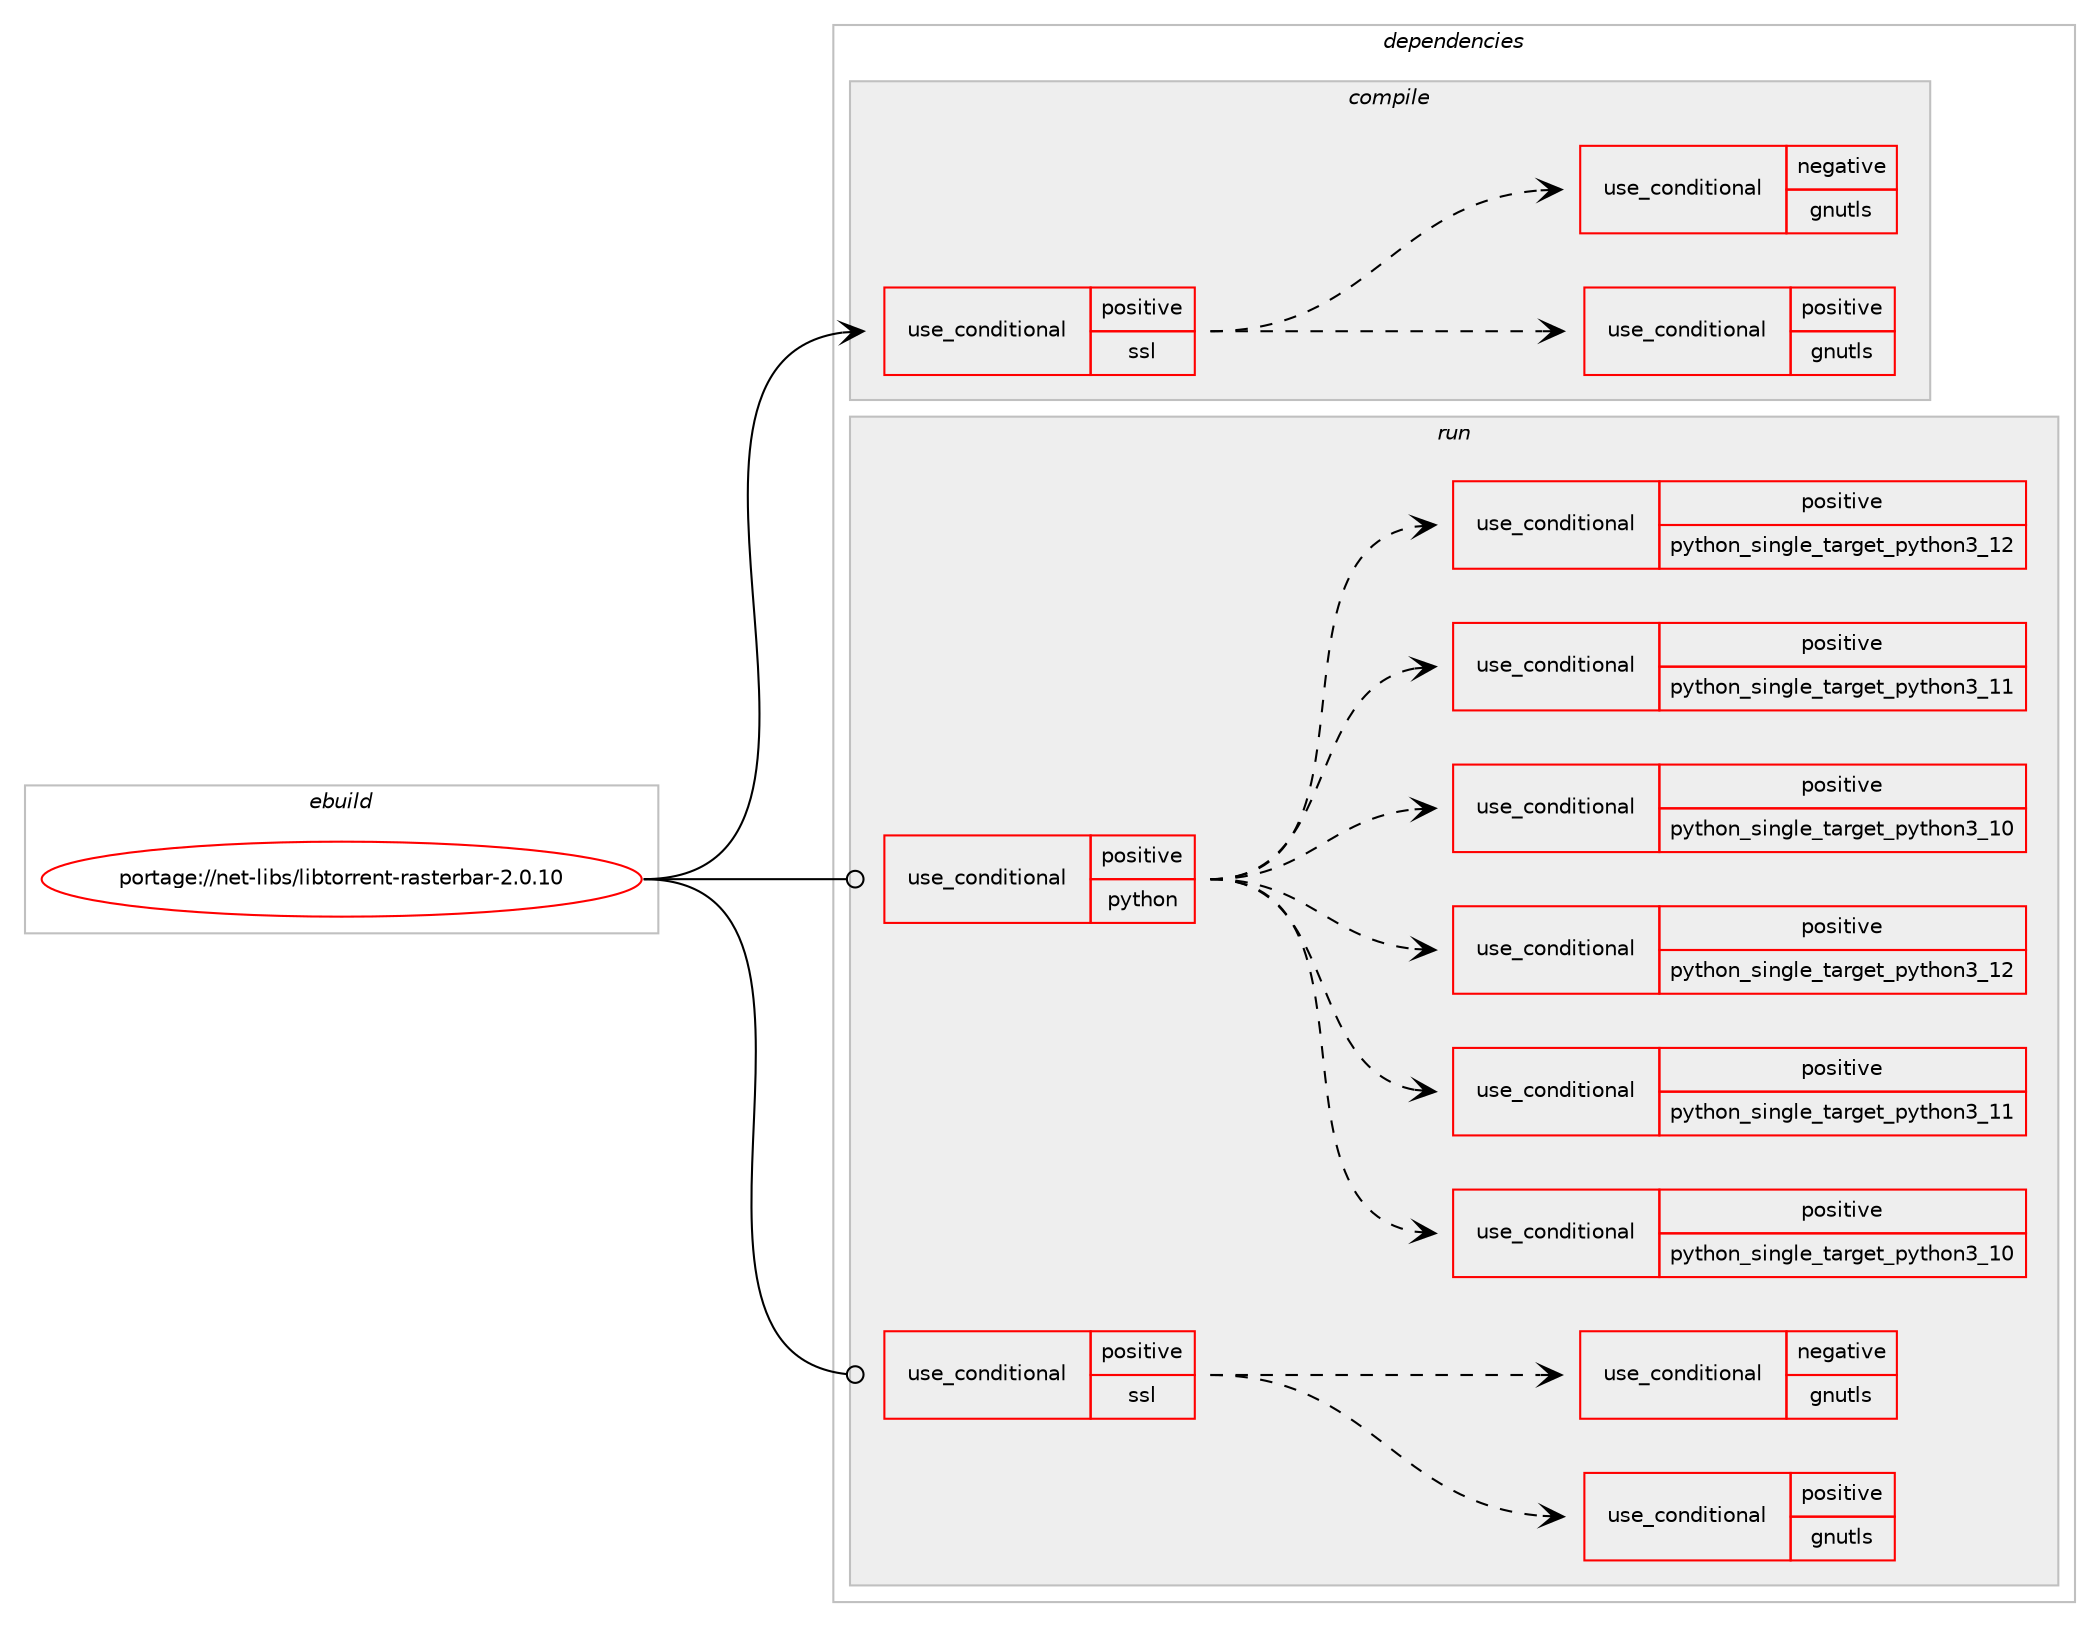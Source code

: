 digraph prolog {

# *************
# Graph options
# *************

newrank=true;
concentrate=true;
compound=true;
graph [rankdir=LR,fontname=Helvetica,fontsize=10,ranksep=1.5];#, ranksep=2.5, nodesep=0.2];
edge  [arrowhead=vee];
node  [fontname=Helvetica,fontsize=10];

# **********
# The ebuild
# **********

subgraph cluster_leftcol {
color=gray;
rank=same;
label=<<i>ebuild</i>>;
id [label="portage://net-libs/libtorrent-rasterbar-2.0.10", color=red, width=4, href="../net-libs/libtorrent-rasterbar-2.0.10.svg"];
}

# ****************
# The dependencies
# ****************

subgraph cluster_midcol {
color=gray;
label=<<i>dependencies</i>>;
subgraph cluster_compile {
fillcolor="#eeeeee";
style=filled;
label=<<i>compile</i>>;
subgraph cond91527 {
dependency183696 [label=<<TABLE BORDER="0" CELLBORDER="1" CELLSPACING="0" CELLPADDING="4"><TR><TD ROWSPAN="3" CELLPADDING="10">use_conditional</TD></TR><TR><TD>positive</TD></TR><TR><TD>ssl</TD></TR></TABLE>>, shape=none, color=red];
subgraph cond91528 {
dependency183697 [label=<<TABLE BORDER="0" CELLBORDER="1" CELLSPACING="0" CELLPADDING="4"><TR><TD ROWSPAN="3" CELLPADDING="10">use_conditional</TD></TR><TR><TD>positive</TD></TR><TR><TD>gnutls</TD></TR></TABLE>>, shape=none, color=red];
# *** BEGIN UNKNOWN DEPENDENCY TYPE (TODO) ***
# dependency183697 -> package_dependency(portage://net-libs/libtorrent-rasterbar-2.0.10,install,no,net-libs,gnutls,none,[,,],any_same_slot,[])
# *** END UNKNOWN DEPENDENCY TYPE (TODO) ***

}
dependency183696:e -> dependency183697:w [weight=20,style="dashed",arrowhead="vee"];
subgraph cond91529 {
dependency183698 [label=<<TABLE BORDER="0" CELLBORDER="1" CELLSPACING="0" CELLPADDING="4"><TR><TD ROWSPAN="3" CELLPADDING="10">use_conditional</TD></TR><TR><TD>negative</TD></TR><TR><TD>gnutls</TD></TR></TABLE>>, shape=none, color=red];
# *** BEGIN UNKNOWN DEPENDENCY TYPE (TODO) ***
# dependency183698 -> package_dependency(portage://net-libs/libtorrent-rasterbar-2.0.10,install,no,dev-libs,openssl,none,[,,],any_same_slot,[])
# *** END UNKNOWN DEPENDENCY TYPE (TODO) ***

}
dependency183696:e -> dependency183698:w [weight=20,style="dashed",arrowhead="vee"];
}
id:e -> dependency183696:w [weight=20,style="solid",arrowhead="vee"];
# *** BEGIN UNKNOWN DEPENDENCY TYPE (TODO) ***
# id -> package_dependency(portage://net-libs/libtorrent-rasterbar-2.0.10,install,no,dev-libs,boost,none,[,,],any_same_slot,[])
# *** END UNKNOWN DEPENDENCY TYPE (TODO) ***

}
subgraph cluster_compileandrun {
fillcolor="#eeeeee";
style=filled;
label=<<i>compile and run</i>>;
}
subgraph cluster_run {
fillcolor="#eeeeee";
style=filled;
label=<<i>run</i>>;
subgraph cond91530 {
dependency183699 [label=<<TABLE BORDER="0" CELLBORDER="1" CELLSPACING="0" CELLPADDING="4"><TR><TD ROWSPAN="3" CELLPADDING="10">use_conditional</TD></TR><TR><TD>positive</TD></TR><TR><TD>python</TD></TR></TABLE>>, shape=none, color=red];
subgraph cond91531 {
dependency183700 [label=<<TABLE BORDER="0" CELLBORDER="1" CELLSPACING="0" CELLPADDING="4"><TR><TD ROWSPAN="3" CELLPADDING="10">use_conditional</TD></TR><TR><TD>positive</TD></TR><TR><TD>python_single_target_python3_10</TD></TR></TABLE>>, shape=none, color=red];
# *** BEGIN UNKNOWN DEPENDENCY TYPE (TODO) ***
# dependency183700 -> package_dependency(portage://net-libs/libtorrent-rasterbar-2.0.10,run,no,dev-lang,python,none,[,,],[slot(3.10)],[])
# *** END UNKNOWN DEPENDENCY TYPE (TODO) ***

}
dependency183699:e -> dependency183700:w [weight=20,style="dashed",arrowhead="vee"];
subgraph cond91532 {
dependency183701 [label=<<TABLE BORDER="0" CELLBORDER="1" CELLSPACING="0" CELLPADDING="4"><TR><TD ROWSPAN="3" CELLPADDING="10">use_conditional</TD></TR><TR><TD>positive</TD></TR><TR><TD>python_single_target_python3_11</TD></TR></TABLE>>, shape=none, color=red];
# *** BEGIN UNKNOWN DEPENDENCY TYPE (TODO) ***
# dependency183701 -> package_dependency(portage://net-libs/libtorrent-rasterbar-2.0.10,run,no,dev-lang,python,none,[,,],[slot(3.11)],[])
# *** END UNKNOWN DEPENDENCY TYPE (TODO) ***

}
dependency183699:e -> dependency183701:w [weight=20,style="dashed",arrowhead="vee"];
subgraph cond91533 {
dependency183702 [label=<<TABLE BORDER="0" CELLBORDER="1" CELLSPACING="0" CELLPADDING="4"><TR><TD ROWSPAN="3" CELLPADDING="10">use_conditional</TD></TR><TR><TD>positive</TD></TR><TR><TD>python_single_target_python3_12</TD></TR></TABLE>>, shape=none, color=red];
# *** BEGIN UNKNOWN DEPENDENCY TYPE (TODO) ***
# dependency183702 -> package_dependency(portage://net-libs/libtorrent-rasterbar-2.0.10,run,no,dev-lang,python,none,[,,],[slot(3.12)],[])
# *** END UNKNOWN DEPENDENCY TYPE (TODO) ***

}
dependency183699:e -> dependency183702:w [weight=20,style="dashed",arrowhead="vee"];
subgraph cond91534 {
dependency183703 [label=<<TABLE BORDER="0" CELLBORDER="1" CELLSPACING="0" CELLPADDING="4"><TR><TD ROWSPAN="3" CELLPADDING="10">use_conditional</TD></TR><TR><TD>positive</TD></TR><TR><TD>python_single_target_python3_10</TD></TR></TABLE>>, shape=none, color=red];
# *** BEGIN UNKNOWN DEPENDENCY TYPE (TODO) ***
# dependency183703 -> package_dependency(portage://net-libs/libtorrent-rasterbar-2.0.10,run,no,dev-libs,boost,none,[,,],[],[use(enable(python),none),use(enable(python_targets_python3_10),negative)])
# *** END UNKNOWN DEPENDENCY TYPE (TODO) ***

}
dependency183699:e -> dependency183703:w [weight=20,style="dashed",arrowhead="vee"];
subgraph cond91535 {
dependency183704 [label=<<TABLE BORDER="0" CELLBORDER="1" CELLSPACING="0" CELLPADDING="4"><TR><TD ROWSPAN="3" CELLPADDING="10">use_conditional</TD></TR><TR><TD>positive</TD></TR><TR><TD>python_single_target_python3_11</TD></TR></TABLE>>, shape=none, color=red];
# *** BEGIN UNKNOWN DEPENDENCY TYPE (TODO) ***
# dependency183704 -> package_dependency(portage://net-libs/libtorrent-rasterbar-2.0.10,run,no,dev-libs,boost,none,[,,],[],[use(enable(python),none),use(enable(python_targets_python3_11),negative)])
# *** END UNKNOWN DEPENDENCY TYPE (TODO) ***

}
dependency183699:e -> dependency183704:w [weight=20,style="dashed",arrowhead="vee"];
subgraph cond91536 {
dependency183705 [label=<<TABLE BORDER="0" CELLBORDER="1" CELLSPACING="0" CELLPADDING="4"><TR><TD ROWSPAN="3" CELLPADDING="10">use_conditional</TD></TR><TR><TD>positive</TD></TR><TR><TD>python_single_target_python3_12</TD></TR></TABLE>>, shape=none, color=red];
# *** BEGIN UNKNOWN DEPENDENCY TYPE (TODO) ***
# dependency183705 -> package_dependency(portage://net-libs/libtorrent-rasterbar-2.0.10,run,no,dev-libs,boost,none,[,,],[],[use(enable(python),none),use(enable(python_targets_python3_12),negative)])
# *** END UNKNOWN DEPENDENCY TYPE (TODO) ***

}
dependency183699:e -> dependency183705:w [weight=20,style="dashed",arrowhead="vee"];
}
id:e -> dependency183699:w [weight=20,style="solid",arrowhead="odot"];
subgraph cond91537 {
dependency183706 [label=<<TABLE BORDER="0" CELLBORDER="1" CELLSPACING="0" CELLPADDING="4"><TR><TD ROWSPAN="3" CELLPADDING="10">use_conditional</TD></TR><TR><TD>positive</TD></TR><TR><TD>ssl</TD></TR></TABLE>>, shape=none, color=red];
subgraph cond91538 {
dependency183707 [label=<<TABLE BORDER="0" CELLBORDER="1" CELLSPACING="0" CELLPADDING="4"><TR><TD ROWSPAN="3" CELLPADDING="10">use_conditional</TD></TR><TR><TD>positive</TD></TR><TR><TD>gnutls</TD></TR></TABLE>>, shape=none, color=red];
# *** BEGIN UNKNOWN DEPENDENCY TYPE (TODO) ***
# dependency183707 -> package_dependency(portage://net-libs/libtorrent-rasterbar-2.0.10,run,no,net-libs,gnutls,none,[,,],any_same_slot,[])
# *** END UNKNOWN DEPENDENCY TYPE (TODO) ***

}
dependency183706:e -> dependency183707:w [weight=20,style="dashed",arrowhead="vee"];
subgraph cond91539 {
dependency183708 [label=<<TABLE BORDER="0" CELLBORDER="1" CELLSPACING="0" CELLPADDING="4"><TR><TD ROWSPAN="3" CELLPADDING="10">use_conditional</TD></TR><TR><TD>negative</TD></TR><TR><TD>gnutls</TD></TR></TABLE>>, shape=none, color=red];
# *** BEGIN UNKNOWN DEPENDENCY TYPE (TODO) ***
# dependency183708 -> package_dependency(portage://net-libs/libtorrent-rasterbar-2.0.10,run,no,dev-libs,openssl,none,[,,],any_same_slot,[])
# *** END UNKNOWN DEPENDENCY TYPE (TODO) ***

}
dependency183706:e -> dependency183708:w [weight=20,style="dashed",arrowhead="vee"];
}
id:e -> dependency183706:w [weight=20,style="solid",arrowhead="odot"];
# *** BEGIN UNKNOWN DEPENDENCY TYPE (TODO) ***
# id -> package_dependency(portage://net-libs/libtorrent-rasterbar-2.0.10,run,no,dev-libs,boost,none,[,,],any_same_slot,[])
# *** END UNKNOWN DEPENDENCY TYPE (TODO) ***

}
}

# **************
# The candidates
# **************

subgraph cluster_choices {
rank=same;
color=gray;
label=<<i>candidates</i>>;

}

}
